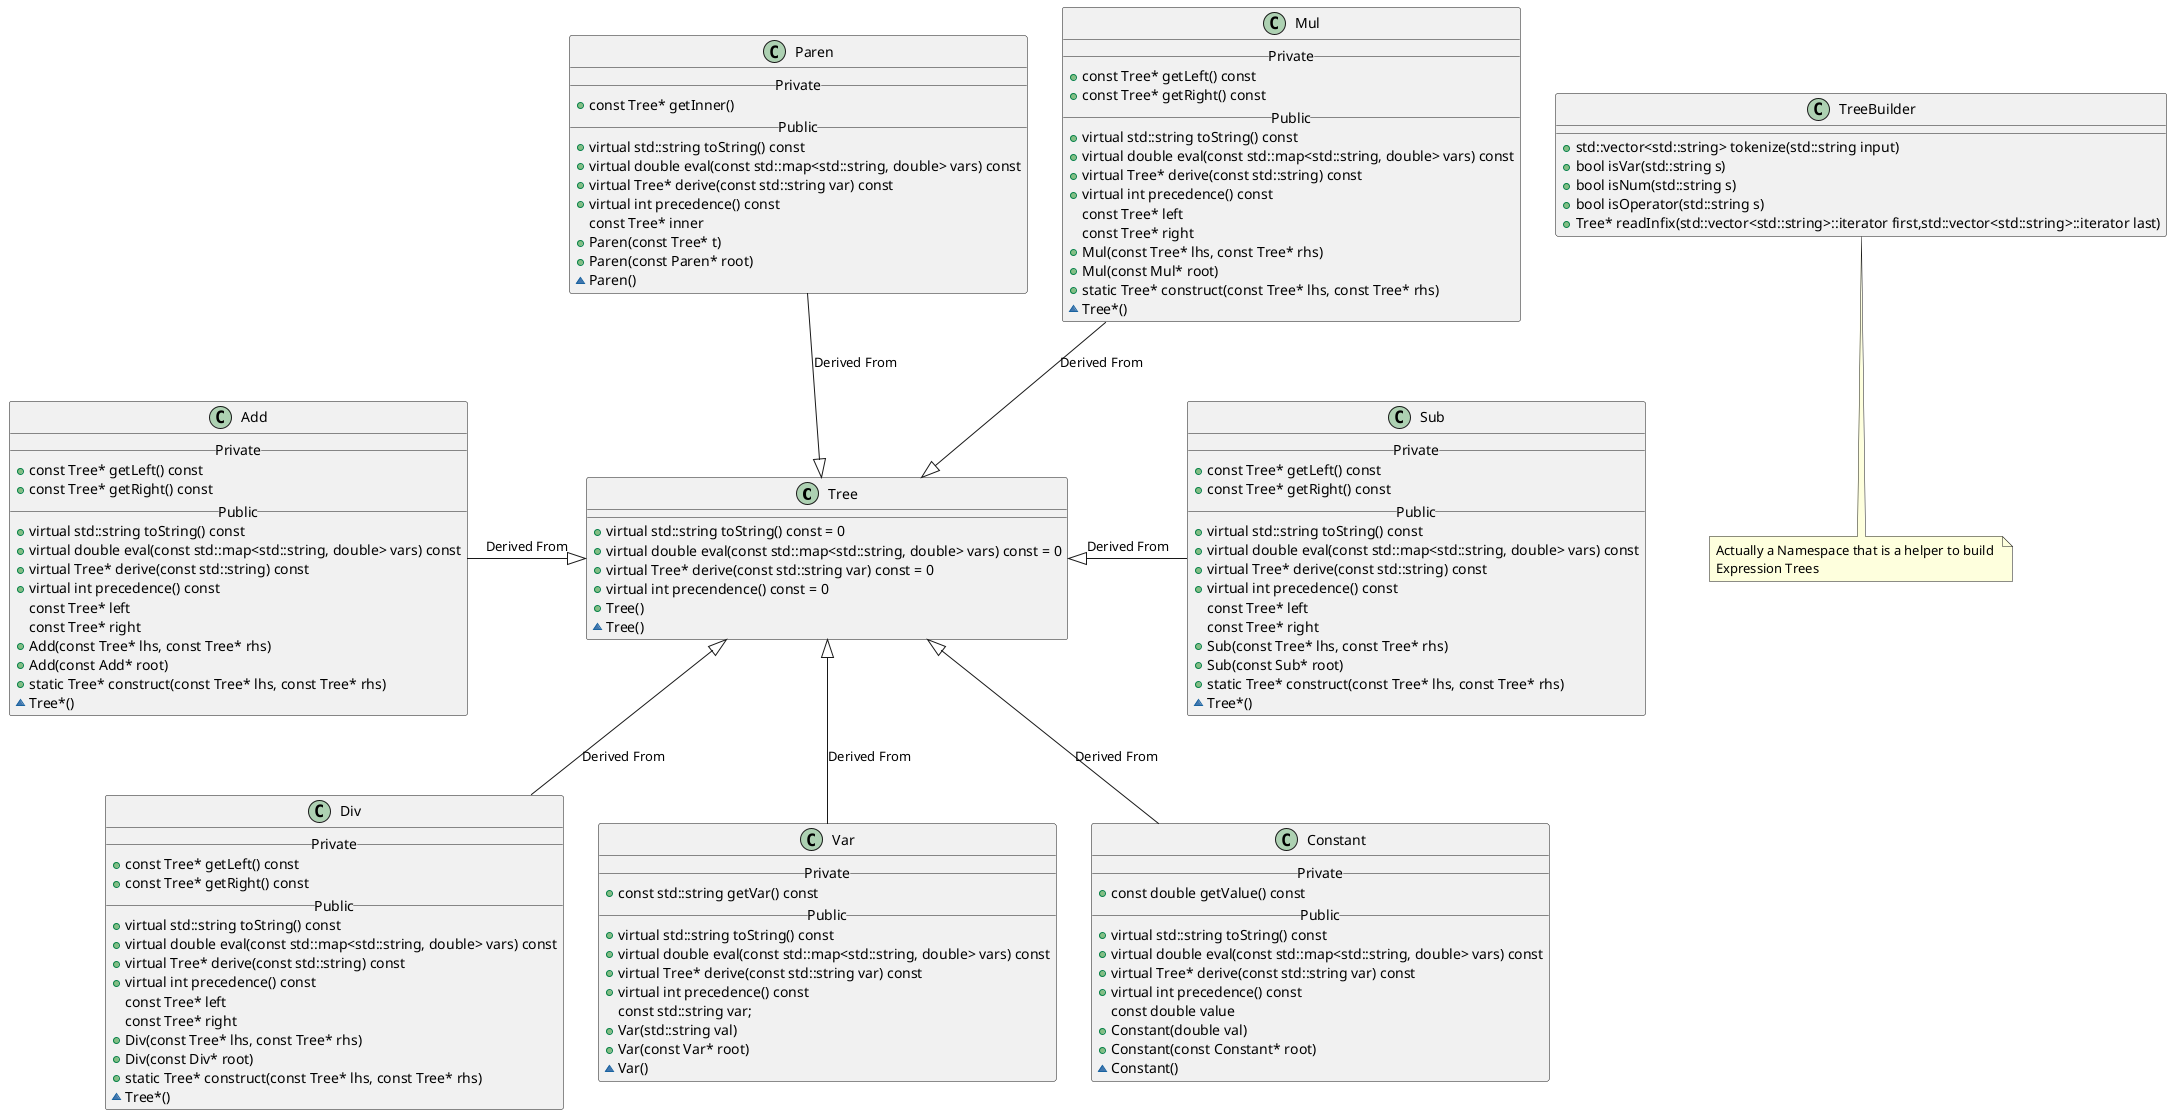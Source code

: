 @startuml

class Tree {
  +virtual std::string toString() const = 0
  +virtual double eval(const std::map<std::string, double> vars) const = 0
  +virtual Tree* derive(const std::string var) const = 0
  +virtual int precendence() const = 0
  +Tree()
  ~Tree()
}

class Add {
  __Private__
  +const Tree* getLeft() const
  +const Tree* getRight() const
  __Public__
  +virtual std::string toString() const
  +virtual double eval(const std::map<std::string, double> vars) const
  +virtual Tree* derive(const std::string) const
  +virtual int precedence() const
  const Tree* left
  const Tree* right
  +Add(const Tree* lhs, const Tree* rhs)
  +Add(const Add* root)
  +static Tree* construct(const Tree* lhs, const Tree* rhs)
  ~Tree*()
}

class Sub {
  __Private__
  +const Tree* getLeft() const
  +const Tree* getRight() const
  __Public__
  +virtual std::string toString() const
  +virtual double eval(const std::map<std::string, double> vars) const
  +virtual Tree* derive(const std::string) const
  +virtual int precedence() const
  const Tree* left
  const Tree* right
  +Sub(const Tree* lhs, const Tree* rhs)
  +Sub(const Sub* root)
  +static Tree* construct(const Tree* lhs, const Tree* rhs)
  ~Tree*()
}

class Mul {
  __Private__
  +const Tree* getLeft() const
  +const Tree* getRight() const
  __Public__
  +virtual std::string toString() const
  +virtual double eval(const std::map<std::string, double> vars) const
  +virtual Tree* derive(const std::string) const
  +virtual int precedence() const
  const Tree* left
  const Tree* right
  +Mul(const Tree* lhs, const Tree* rhs)
  +Mul(const Mul* root)
  +static Tree* construct(const Tree* lhs, const Tree* rhs)
  ~Tree*()
}

class Div {
  __Private__
  +const Tree* getLeft() const
  +const Tree* getRight() const
  __Public__
  +virtual std::string toString() const
  +virtual double eval(const std::map<std::string, double> vars) const
  +virtual Tree* derive(const std::string) const
  +virtual int precedence() const
  const Tree* left
  const Tree* right
  +Div(const Tree* lhs, const Tree* rhs)
  +Div(const Div* root)
  +static Tree* construct(const Tree* lhs, const Tree* rhs)
  ~Tree*()
}

class Paren {
  __Private__
  +const Tree* getInner()
  __Public__
  +virtual std::string toString() const
  +virtual double eval(const std::map<std::string, double> vars) const
  +virtual Tree* derive(const std::string var) const
  +virtual int precedence() const
  const Tree* inner
  +Paren(const Tree* t)
  +Paren(const Paren* root)
  ~Paren()
}

class Var {
  __Private__
  +const std::string getVar() const
  __Public__
  +virtual std::string toString() const
  +virtual double eval(const std::map<std::string, double> vars) const
  +virtual Tree* derive(const std::string var) const
  +virtual int precedence() const
  const std::string var;
  +Var(std::string val)
  +Var(const Var* root)
  ~Var()
}

class Constant {
  __Private__
  +const double getValue() const
  __Public__
  +virtual std::string toString() const
  +virtual double eval(const std::map<std::string, double> vars) const
  +virtual Tree* derive(const std::string var) const
  +virtual int precedence() const
  const double value
  +Constant(double val)
  +Constant(const Constant* root)
  ~Constant()
}

class TreeBuilder {
  +std::vector<std::string> tokenize(std::string input)
  +bool isVar(std::string s)
  +bool isNum(std::string s)
  +bool isOperator(std::string s)
  +Tree* readInfix(std::vector<std::string>::iterator first,std::vector<std::string>::iterator last)
}

note bottom of TreeBuilder
  Actually a Namespace that is a helper to build 
  Expression Trees
end note

Tree <|-l- Add : Derived From
Tree <|-r- Sub : Derived From
Tree <|-u- Mul : Derived From
Tree <|-d- Div : Derived From
Tree <|-u- Paren : Derived From
Tree <|-- Var : Derived From
Tree <|-- Constant : Derived From
@enduml